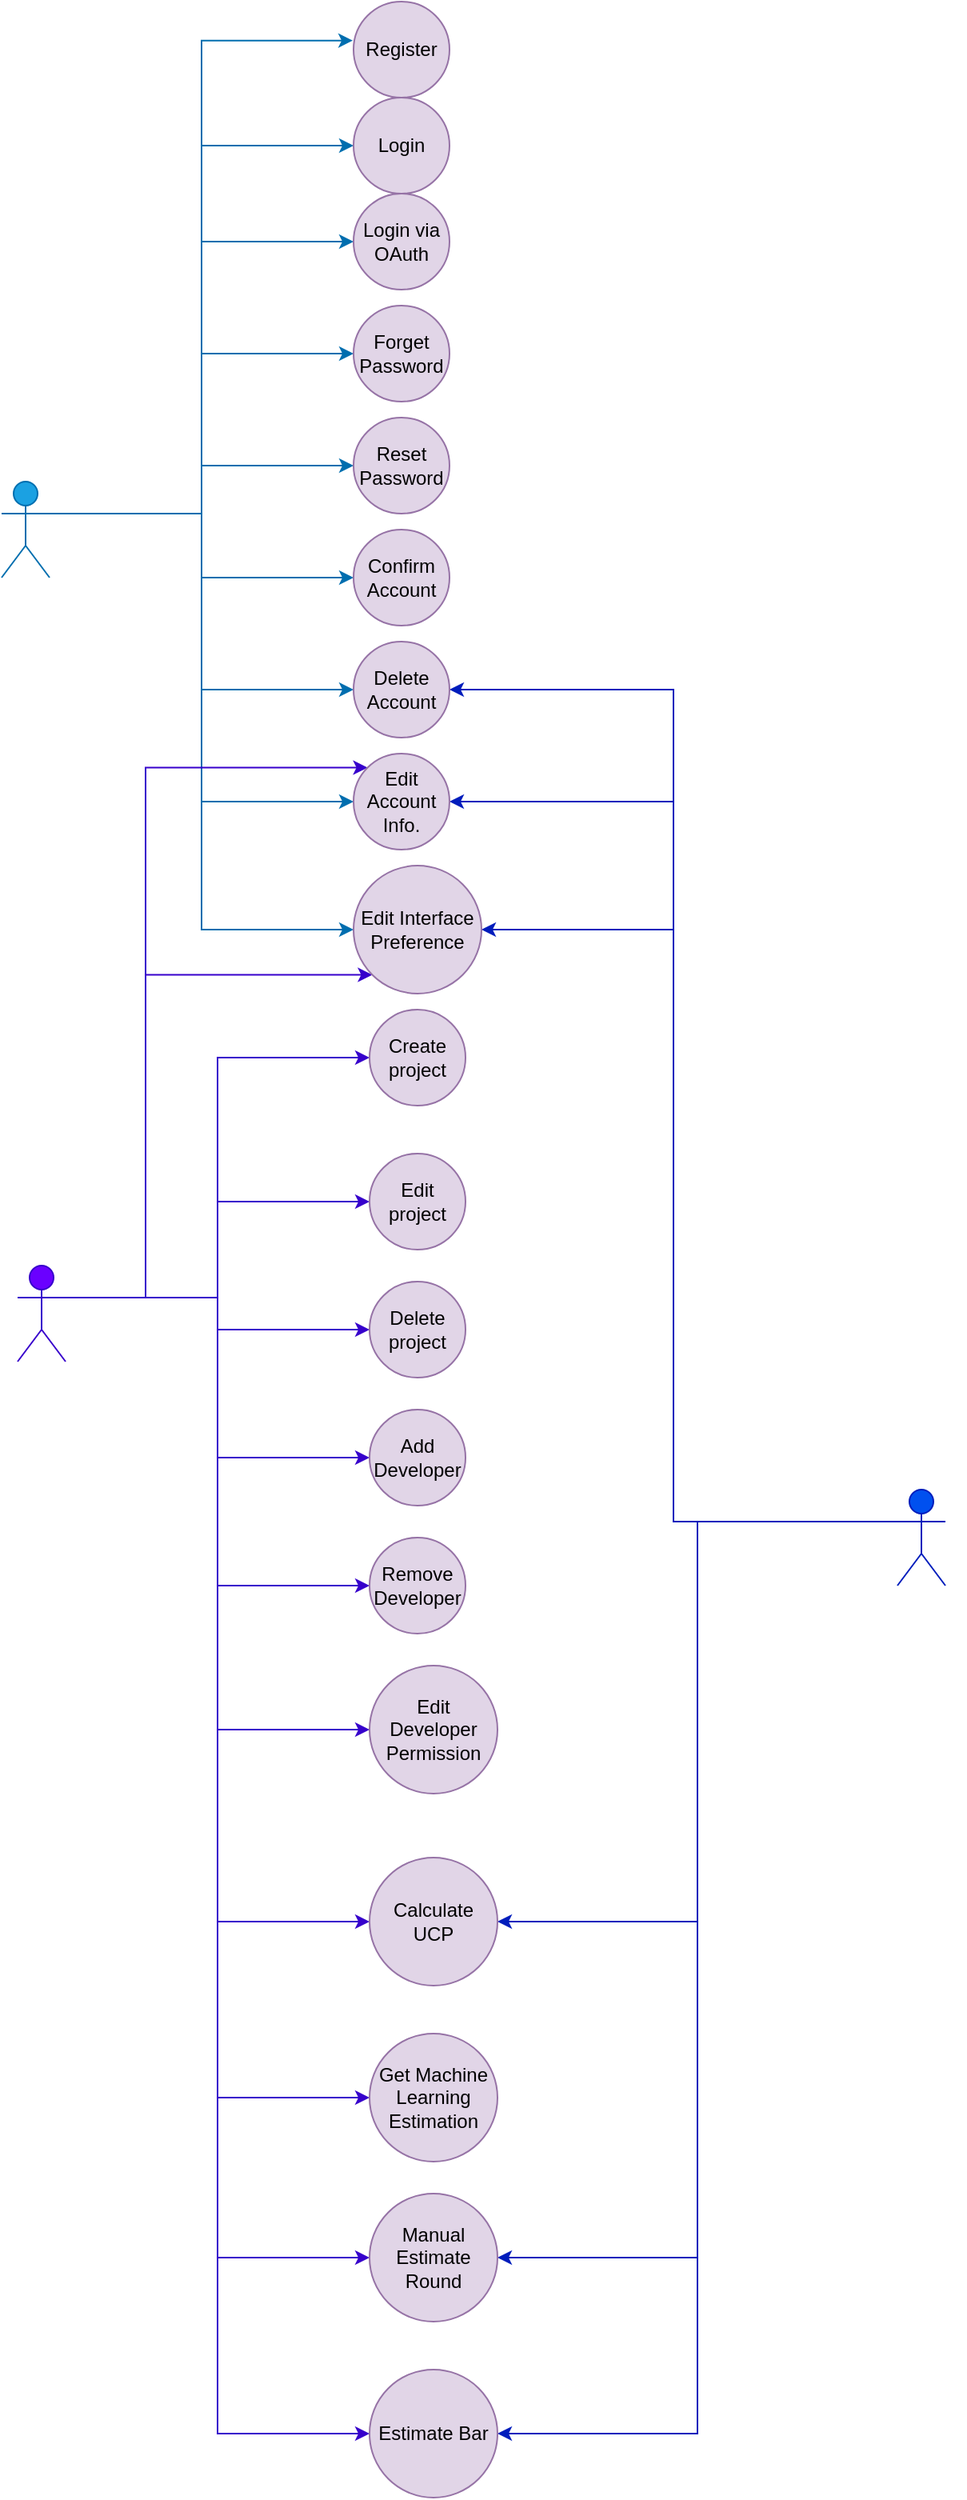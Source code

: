 <mxfile version="16.2.2" type="device"><diagram id="sawQoYr6BIdbIVsrLYbu" name="Page-1"><mxGraphModel dx="2364" dy="1350" grid="1" gridSize="10" guides="1" tooltips="1" connect="1" arrows="1" fold="1" page="1" pageScale="1" pageWidth="850" pageHeight="1100" math="0" shadow="0"><root><mxCell id="0"/><mxCell id="1" parent="0"/><mxCell id="NsOhEIKMthiZPxrkH4xm-122" style="edgeStyle=orthogonalEdgeStyle;rounded=0;orthogonalLoop=1;jettySize=auto;html=1;exitX=1;exitY=0.333;exitDx=0;exitDy=0;exitPerimeter=0;entryX=-0.008;entryY=0.406;entryDx=0;entryDy=0;entryPerimeter=0;fillColor=#1ba1e2;strokeColor=#006EAF;" edge="1" parent="1" source="NsOhEIKMthiZPxrkH4xm-118" target="NsOhEIKMthiZPxrkH4xm-121"><mxGeometry relative="1" as="geometry"/></mxCell><mxCell id="NsOhEIKMthiZPxrkH4xm-125" style="edgeStyle=orthogonalEdgeStyle;rounded=0;orthogonalLoop=1;jettySize=auto;html=1;exitX=1;exitY=0.333;exitDx=0;exitDy=0;exitPerimeter=0;entryX=0;entryY=0.5;entryDx=0;entryDy=0;fillColor=#1ba1e2;strokeColor=#006EAF;" edge="1" parent="1" source="NsOhEIKMthiZPxrkH4xm-118" target="NsOhEIKMthiZPxrkH4xm-123"><mxGeometry relative="1" as="geometry"/></mxCell><mxCell id="NsOhEIKMthiZPxrkH4xm-127" style="edgeStyle=orthogonalEdgeStyle;rounded=0;orthogonalLoop=1;jettySize=auto;html=1;exitX=1;exitY=0.333;exitDx=0;exitDy=0;exitPerimeter=0;entryX=0;entryY=0.5;entryDx=0;entryDy=0;fillColor=#1ba1e2;strokeColor=#006EAF;" edge="1" parent="1" source="NsOhEIKMthiZPxrkH4xm-118" target="NsOhEIKMthiZPxrkH4xm-126"><mxGeometry relative="1" as="geometry"/></mxCell><mxCell id="NsOhEIKMthiZPxrkH4xm-146" style="edgeStyle=orthogonalEdgeStyle;rounded=0;orthogonalLoop=1;jettySize=auto;html=1;exitX=1;exitY=0.333;exitDx=0;exitDy=0;exitPerimeter=0;entryX=0;entryY=0.5;entryDx=0;entryDy=0;fillColor=#1ba1e2;strokeColor=#006EAF;" edge="1" parent="1" source="NsOhEIKMthiZPxrkH4xm-118" target="NsOhEIKMthiZPxrkH4xm-129"><mxGeometry relative="1" as="geometry"/></mxCell><mxCell id="NsOhEIKMthiZPxrkH4xm-147" style="edgeStyle=orthogonalEdgeStyle;rounded=0;orthogonalLoop=1;jettySize=auto;html=1;exitX=1;exitY=0.333;exitDx=0;exitDy=0;exitPerimeter=0;fillColor=#1ba1e2;strokeColor=#006EAF;" edge="1" parent="1" source="NsOhEIKMthiZPxrkH4xm-118" target="NsOhEIKMthiZPxrkH4xm-131"><mxGeometry relative="1" as="geometry"/></mxCell><mxCell id="NsOhEIKMthiZPxrkH4xm-148" style="edgeStyle=orthogonalEdgeStyle;rounded=0;orthogonalLoop=1;jettySize=auto;html=1;exitX=1;exitY=0.333;exitDx=0;exitDy=0;exitPerimeter=0;entryX=0;entryY=0.5;entryDx=0;entryDy=0;fillColor=#1ba1e2;strokeColor=#006EAF;" edge="1" parent="1" source="NsOhEIKMthiZPxrkH4xm-118" target="NsOhEIKMthiZPxrkH4xm-132"><mxGeometry relative="1" as="geometry"/></mxCell><mxCell id="NsOhEIKMthiZPxrkH4xm-149" style="edgeStyle=orthogonalEdgeStyle;rounded=0;orthogonalLoop=1;jettySize=auto;html=1;exitX=1;exitY=0.333;exitDx=0;exitDy=0;exitPerimeter=0;entryX=0;entryY=0.5;entryDx=0;entryDy=0;fillColor=#1ba1e2;strokeColor=#006EAF;" edge="1" parent="1" source="NsOhEIKMthiZPxrkH4xm-118" target="NsOhEIKMthiZPxrkH4xm-133"><mxGeometry relative="1" as="geometry"/></mxCell><mxCell id="NsOhEIKMthiZPxrkH4xm-150" style="edgeStyle=orthogonalEdgeStyle;rounded=0;orthogonalLoop=1;jettySize=auto;html=1;exitX=1;exitY=0.333;exitDx=0;exitDy=0;exitPerimeter=0;entryX=0;entryY=0.5;entryDx=0;entryDy=0;fillColor=#1ba1e2;strokeColor=#006EAF;" edge="1" parent="1" source="NsOhEIKMthiZPxrkH4xm-118" target="NsOhEIKMthiZPxrkH4xm-134"><mxGeometry relative="1" as="geometry"/></mxCell><mxCell id="NsOhEIKMthiZPxrkH4xm-152" style="edgeStyle=orthogonalEdgeStyle;rounded=0;orthogonalLoop=1;jettySize=auto;html=1;exitX=1;exitY=0.333;exitDx=0;exitDy=0;exitPerimeter=0;entryX=0;entryY=0.5;entryDx=0;entryDy=0;fillColor=#1ba1e2;strokeColor=#006EAF;" edge="1" parent="1" source="NsOhEIKMthiZPxrkH4xm-118" target="NsOhEIKMthiZPxrkH4xm-135"><mxGeometry relative="1" as="geometry"><mxPoint x="190" y="430.333" as="targetPoint"/></mxGeometry></mxCell><mxCell id="NsOhEIKMthiZPxrkH4xm-118" value="USer" style="shape=umlActor;verticalLabelPosition=bottom;verticalAlign=top;html=1;outlineConnect=0;fillColor=#1ba1e2;fontColor=#ffffff;strokeColor=#006EAF;" vertex="1" parent="1"><mxGeometry x="70" y="410" width="30" height="60" as="geometry"/></mxCell><mxCell id="NsOhEIKMthiZPxrkH4xm-153" style="edgeStyle=orthogonalEdgeStyle;rounded=0;orthogonalLoop=1;jettySize=auto;html=1;exitX=1;exitY=0.333;exitDx=0;exitDy=0;exitPerimeter=0;entryX=0;entryY=0.5;entryDx=0;entryDy=0;fillColor=#6a00ff;strokeColor=#3700CC;" edge="1" parent="1" source="NsOhEIKMthiZPxrkH4xm-119" target="NsOhEIKMthiZPxrkH4xm-136"><mxGeometry relative="1" as="geometry"/></mxCell><mxCell id="NsOhEIKMthiZPxrkH4xm-154" style="edgeStyle=orthogonalEdgeStyle;rounded=0;orthogonalLoop=1;jettySize=auto;html=1;exitX=1;exitY=0.333;exitDx=0;exitDy=0;exitPerimeter=0;entryX=0;entryY=0.5;entryDx=0;entryDy=0;fillColor=#6a00ff;strokeColor=#3700CC;" edge="1" parent="1" source="NsOhEIKMthiZPxrkH4xm-119" target="NsOhEIKMthiZPxrkH4xm-137"><mxGeometry relative="1" as="geometry"/></mxCell><mxCell id="NsOhEIKMthiZPxrkH4xm-155" style="edgeStyle=orthogonalEdgeStyle;rounded=0;orthogonalLoop=1;jettySize=auto;html=1;exitX=1;exitY=0.333;exitDx=0;exitDy=0;exitPerimeter=0;fillColor=#6a00ff;strokeColor=#3700CC;" edge="1" parent="1" source="NsOhEIKMthiZPxrkH4xm-119" target="NsOhEIKMthiZPxrkH4xm-138"><mxGeometry relative="1" as="geometry"/></mxCell><mxCell id="NsOhEIKMthiZPxrkH4xm-156" style="edgeStyle=orthogonalEdgeStyle;rounded=0;orthogonalLoop=1;jettySize=auto;html=1;exitX=1;exitY=0.333;exitDx=0;exitDy=0;exitPerimeter=0;entryX=0;entryY=0.5;entryDx=0;entryDy=0;fillColor=#6a00ff;strokeColor=#3700CC;" edge="1" parent="1" source="NsOhEIKMthiZPxrkH4xm-119" target="NsOhEIKMthiZPxrkH4xm-139"><mxGeometry relative="1" as="geometry"/></mxCell><mxCell id="NsOhEIKMthiZPxrkH4xm-157" style="edgeStyle=orthogonalEdgeStyle;rounded=0;orthogonalLoop=1;jettySize=auto;html=1;exitX=1;exitY=0.333;exitDx=0;exitDy=0;exitPerimeter=0;entryX=0;entryY=0.5;entryDx=0;entryDy=0;fillColor=#6a00ff;strokeColor=#3700CC;" edge="1" parent="1" source="NsOhEIKMthiZPxrkH4xm-119" target="NsOhEIKMthiZPxrkH4xm-140"><mxGeometry relative="1" as="geometry"/></mxCell><mxCell id="NsOhEIKMthiZPxrkH4xm-158" style="edgeStyle=orthogonalEdgeStyle;rounded=0;orthogonalLoop=1;jettySize=auto;html=1;exitX=1;exitY=0.333;exitDx=0;exitDy=0;exitPerimeter=0;entryX=0;entryY=0.5;entryDx=0;entryDy=0;fillColor=#6a00ff;strokeColor=#3700CC;" edge="1" parent="1" source="NsOhEIKMthiZPxrkH4xm-119" target="NsOhEIKMthiZPxrkH4xm-141"><mxGeometry relative="1" as="geometry"/></mxCell><mxCell id="NsOhEIKMthiZPxrkH4xm-159" style="edgeStyle=orthogonalEdgeStyle;rounded=0;orthogonalLoop=1;jettySize=auto;html=1;exitX=1;exitY=0.333;exitDx=0;exitDy=0;exitPerimeter=0;entryX=0;entryY=0.5;entryDx=0;entryDy=0;fillColor=#6a00ff;strokeColor=#3700CC;" edge="1" parent="1" source="NsOhEIKMthiZPxrkH4xm-119" target="NsOhEIKMthiZPxrkH4xm-142"><mxGeometry relative="1" as="geometry"/></mxCell><mxCell id="NsOhEIKMthiZPxrkH4xm-160" style="edgeStyle=orthogonalEdgeStyle;rounded=0;orthogonalLoop=1;jettySize=auto;html=1;exitX=1;exitY=0.333;exitDx=0;exitDy=0;exitPerimeter=0;entryX=0;entryY=0.5;entryDx=0;entryDy=0;fillColor=#6a00ff;strokeColor=#3700CC;" edge="1" parent="1" source="NsOhEIKMthiZPxrkH4xm-119" target="NsOhEIKMthiZPxrkH4xm-143"><mxGeometry relative="1" as="geometry"/></mxCell><mxCell id="NsOhEIKMthiZPxrkH4xm-161" style="edgeStyle=orthogonalEdgeStyle;rounded=0;orthogonalLoop=1;jettySize=auto;html=1;exitX=1;exitY=0.333;exitDx=0;exitDy=0;exitPerimeter=0;entryX=0;entryY=0.5;entryDx=0;entryDy=0;fillColor=#6a00ff;strokeColor=#3700CC;" edge="1" parent="1" source="NsOhEIKMthiZPxrkH4xm-119" target="NsOhEIKMthiZPxrkH4xm-144"><mxGeometry relative="1" as="geometry"/></mxCell><mxCell id="NsOhEIKMthiZPxrkH4xm-162" style="edgeStyle=orthogonalEdgeStyle;rounded=0;orthogonalLoop=1;jettySize=auto;html=1;exitX=1;exitY=0.333;exitDx=0;exitDy=0;exitPerimeter=0;entryX=0;entryY=0.5;entryDx=0;entryDy=0;fillColor=#6a00ff;strokeColor=#3700CC;" edge="1" parent="1" source="NsOhEIKMthiZPxrkH4xm-119" target="NsOhEIKMthiZPxrkH4xm-145"><mxGeometry relative="1" as="geometry"/></mxCell><mxCell id="NsOhEIKMthiZPxrkH4xm-169" style="edgeStyle=orthogonalEdgeStyle;rounded=0;orthogonalLoop=1;jettySize=auto;html=1;exitX=1;exitY=0.333;exitDx=0;exitDy=0;exitPerimeter=0;entryX=0;entryY=0;entryDx=0;entryDy=0;fillColor=#6a00ff;strokeColor=#3700CC;" edge="1" parent="1" source="NsOhEIKMthiZPxrkH4xm-119" target="NsOhEIKMthiZPxrkH4xm-134"><mxGeometry relative="1" as="geometry"><Array as="points"><mxPoint x="160" y="920"/><mxPoint x="160" y="589"/></Array></mxGeometry></mxCell><mxCell id="NsOhEIKMthiZPxrkH4xm-170" style="edgeStyle=orthogonalEdgeStyle;rounded=0;orthogonalLoop=1;jettySize=auto;html=1;exitX=1;exitY=0.333;exitDx=0;exitDy=0;exitPerimeter=0;entryX=0;entryY=1;entryDx=0;entryDy=0;fillColor=#6a00ff;strokeColor=#3700CC;" edge="1" parent="1" source="NsOhEIKMthiZPxrkH4xm-119" target="NsOhEIKMthiZPxrkH4xm-135"><mxGeometry relative="1" as="geometry"><Array as="points"><mxPoint x="160" y="920"/><mxPoint x="160" y="718"/></Array></mxGeometry></mxCell><mxCell id="NsOhEIKMthiZPxrkH4xm-119" value="Manager" style="shape=umlActor;verticalLabelPosition=bottom;verticalAlign=top;html=1;outlineConnect=0;fillColor=#6a00ff;fontColor=#ffffff;strokeColor=#3700CC;" vertex="1" parent="1"><mxGeometry x="80" y="900" width="30" height="60" as="geometry"/></mxCell><mxCell id="NsOhEIKMthiZPxrkH4xm-163" style="edgeStyle=orthogonalEdgeStyle;rounded=0;orthogonalLoop=1;jettySize=auto;html=1;exitX=0;exitY=0.333;exitDx=0;exitDy=0;exitPerimeter=0;entryX=1;entryY=0.5;entryDx=0;entryDy=0;fillColor=#0050ef;strokeColor=#001DBC;" edge="1" parent="1" source="NsOhEIKMthiZPxrkH4xm-120" target="NsOhEIKMthiZPxrkH4xm-142"><mxGeometry relative="1" as="geometry"/></mxCell><mxCell id="NsOhEIKMthiZPxrkH4xm-164" style="edgeStyle=orthogonalEdgeStyle;rounded=0;orthogonalLoop=1;jettySize=auto;html=1;exitX=0;exitY=0.333;exitDx=0;exitDy=0;exitPerimeter=0;entryX=1;entryY=0.5;entryDx=0;entryDy=0;fillColor=#0050ef;strokeColor=#001DBC;" edge="1" parent="1" source="NsOhEIKMthiZPxrkH4xm-120" target="NsOhEIKMthiZPxrkH4xm-144"><mxGeometry relative="1" as="geometry"/></mxCell><mxCell id="NsOhEIKMthiZPxrkH4xm-165" style="edgeStyle=orthogonalEdgeStyle;rounded=0;orthogonalLoop=1;jettySize=auto;html=1;exitX=0;exitY=0.333;exitDx=0;exitDy=0;exitPerimeter=0;entryX=1;entryY=0.5;entryDx=0;entryDy=0;fillColor=#0050ef;strokeColor=#001DBC;" edge="1" parent="1" source="NsOhEIKMthiZPxrkH4xm-120" target="NsOhEIKMthiZPxrkH4xm-145"><mxGeometry relative="1" as="geometry"/></mxCell><mxCell id="NsOhEIKMthiZPxrkH4xm-166" style="edgeStyle=orthogonalEdgeStyle;rounded=0;orthogonalLoop=1;jettySize=auto;html=1;exitX=0;exitY=0.333;exitDx=0;exitDy=0;exitPerimeter=0;entryX=1;entryY=0.5;entryDx=0;entryDy=0;fillColor=#0050ef;strokeColor=#001DBC;" edge="1" parent="1" source="NsOhEIKMthiZPxrkH4xm-120" target="NsOhEIKMthiZPxrkH4xm-135"><mxGeometry relative="1" as="geometry"><Array as="points"><mxPoint x="490" y="1060"/><mxPoint x="490" y="690"/></Array></mxGeometry></mxCell><mxCell id="NsOhEIKMthiZPxrkH4xm-167" style="edgeStyle=orthogonalEdgeStyle;rounded=0;orthogonalLoop=1;jettySize=auto;html=1;exitX=0;exitY=0.333;exitDx=0;exitDy=0;exitPerimeter=0;entryX=1;entryY=0.5;entryDx=0;entryDy=0;fillColor=#0050ef;strokeColor=#001DBC;" edge="1" parent="1" source="NsOhEIKMthiZPxrkH4xm-120" target="NsOhEIKMthiZPxrkH4xm-134"><mxGeometry relative="1" as="geometry"/></mxCell><mxCell id="NsOhEIKMthiZPxrkH4xm-168" style="edgeStyle=orthogonalEdgeStyle;rounded=0;orthogonalLoop=1;jettySize=auto;html=1;exitX=0;exitY=0.333;exitDx=0;exitDy=0;exitPerimeter=0;entryX=1;entryY=0.5;entryDx=0;entryDy=0;fillColor=#0050ef;strokeColor=#001DBC;" edge="1" parent="1" source="NsOhEIKMthiZPxrkH4xm-120" target="NsOhEIKMthiZPxrkH4xm-133"><mxGeometry relative="1" as="geometry"/></mxCell><mxCell id="NsOhEIKMthiZPxrkH4xm-120" value="Developer" style="shape=umlActor;verticalLabelPosition=bottom;verticalAlign=top;html=1;outlineConnect=0;fillColor=#0050ef;fontColor=#ffffff;strokeColor=#001DBC;" vertex="1" parent="1"><mxGeometry x="630" y="1040" width="30" height="60" as="geometry"/></mxCell><mxCell id="NsOhEIKMthiZPxrkH4xm-121" value="Register" style="ellipse;whiteSpace=wrap;html=1;fillColor=#e1d5e7;strokeColor=#9673a6;" vertex="1" parent="1"><mxGeometry x="290" y="110" width="60" height="60" as="geometry"/></mxCell><mxCell id="NsOhEIKMthiZPxrkH4xm-123" value="Login" style="ellipse;whiteSpace=wrap;html=1;fillColor=#e1d5e7;strokeColor=#9673a6;" vertex="1" parent="1"><mxGeometry x="290" y="170" width="60" height="60" as="geometry"/></mxCell><mxCell id="NsOhEIKMthiZPxrkH4xm-126" value="Login via OAuth" style="ellipse;whiteSpace=wrap;html=1;fillColor=#e1d5e7;strokeColor=#9673a6;" vertex="1" parent="1"><mxGeometry x="290" y="230" width="60" height="60" as="geometry"/></mxCell><mxCell id="NsOhEIKMthiZPxrkH4xm-129" value="Forget Password" style="ellipse;whiteSpace=wrap;html=1;fillColor=#e1d5e7;strokeColor=#9673a6;" vertex="1" parent="1"><mxGeometry x="290" y="300" width="60" height="60" as="geometry"/></mxCell><mxCell id="NsOhEIKMthiZPxrkH4xm-131" value="Reset Password" style="ellipse;whiteSpace=wrap;html=1;fillColor=#e1d5e7;strokeColor=#9673a6;" vertex="1" parent="1"><mxGeometry x="290" y="370" width="60" height="60" as="geometry"/></mxCell><mxCell id="NsOhEIKMthiZPxrkH4xm-132" value="Confirm Account" style="ellipse;whiteSpace=wrap;html=1;fillColor=#e1d5e7;strokeColor=#9673a6;" vertex="1" parent="1"><mxGeometry x="290" y="440" width="60" height="60" as="geometry"/></mxCell><mxCell id="NsOhEIKMthiZPxrkH4xm-133" value="Delete Account" style="ellipse;whiteSpace=wrap;html=1;fillColor=#e1d5e7;strokeColor=#9673a6;" vertex="1" parent="1"><mxGeometry x="290" y="510" width="60" height="60" as="geometry"/></mxCell><mxCell id="NsOhEIKMthiZPxrkH4xm-134" value="Edit Account Info." style="ellipse;whiteSpace=wrap;html=1;fillColor=#e1d5e7;strokeColor=#9673a6;" vertex="1" parent="1"><mxGeometry x="290" y="580" width="60" height="60" as="geometry"/></mxCell><mxCell id="NsOhEIKMthiZPxrkH4xm-135" value="Edit Interface Preference" style="ellipse;whiteSpace=wrap;html=1;fillColor=#e1d5e7;strokeColor=#9673a6;" vertex="1" parent="1"><mxGeometry x="290" y="650" width="80" height="80" as="geometry"/></mxCell><mxCell id="NsOhEIKMthiZPxrkH4xm-136" value="Create project" style="ellipse;whiteSpace=wrap;html=1;fillColor=#e1d5e7;strokeColor=#9673a6;" vertex="1" parent="1"><mxGeometry x="300" y="740" width="60" height="60" as="geometry"/></mxCell><mxCell id="NsOhEIKMthiZPxrkH4xm-137" value="Edit&lt;br&gt;project" style="ellipse;whiteSpace=wrap;html=1;fillColor=#e1d5e7;strokeColor=#9673a6;" vertex="1" parent="1"><mxGeometry x="300" y="830" width="60" height="60" as="geometry"/></mxCell><mxCell id="NsOhEIKMthiZPxrkH4xm-138" value="Delete&lt;br&gt;project" style="ellipse;whiteSpace=wrap;html=1;fillColor=#e1d5e7;strokeColor=#9673a6;" vertex="1" parent="1"><mxGeometry x="300" y="910" width="60" height="60" as="geometry"/></mxCell><mxCell id="NsOhEIKMthiZPxrkH4xm-139" value="Add Developer" style="ellipse;whiteSpace=wrap;html=1;fillColor=#e1d5e7;strokeColor=#9673a6;" vertex="1" parent="1"><mxGeometry x="300" y="990" width="60" height="60" as="geometry"/></mxCell><mxCell id="NsOhEIKMthiZPxrkH4xm-140" value="Remove Developer" style="ellipse;whiteSpace=wrap;html=1;fillColor=#e1d5e7;strokeColor=#9673a6;" vertex="1" parent="1"><mxGeometry x="300" y="1070" width="60" height="60" as="geometry"/></mxCell><mxCell id="NsOhEIKMthiZPxrkH4xm-141" value="Edit Developer Permission" style="ellipse;whiteSpace=wrap;html=1;fillColor=#e1d5e7;strokeColor=#9673a6;" vertex="1" parent="1"><mxGeometry x="300" y="1150" width="80" height="80" as="geometry"/></mxCell><mxCell id="NsOhEIKMthiZPxrkH4xm-142" value="Calculate UCP" style="ellipse;whiteSpace=wrap;html=1;fillColor=#e1d5e7;strokeColor=#9673a6;" vertex="1" parent="1"><mxGeometry x="300" y="1270" width="80" height="80" as="geometry"/></mxCell><mxCell id="NsOhEIKMthiZPxrkH4xm-143" value="Get Machine Learning Estimation" style="ellipse;whiteSpace=wrap;html=1;fillColor=#e1d5e7;strokeColor=#9673a6;" vertex="1" parent="1"><mxGeometry x="300" y="1380" width="80" height="80" as="geometry"/></mxCell><mxCell id="NsOhEIKMthiZPxrkH4xm-144" value="Manual Estimate Round" style="ellipse;whiteSpace=wrap;html=1;fillColor=#e1d5e7;strokeColor=#9673a6;" vertex="1" parent="1"><mxGeometry x="300" y="1480" width="80" height="80" as="geometry"/></mxCell><mxCell id="NsOhEIKMthiZPxrkH4xm-145" value="Estimate Bar" style="ellipse;whiteSpace=wrap;html=1;fillColor=#e1d5e7;strokeColor=#9673a6;" vertex="1" parent="1"><mxGeometry x="300" y="1590" width="80" height="80" as="geometry"/></mxCell></root></mxGraphModel></diagram></mxfile>